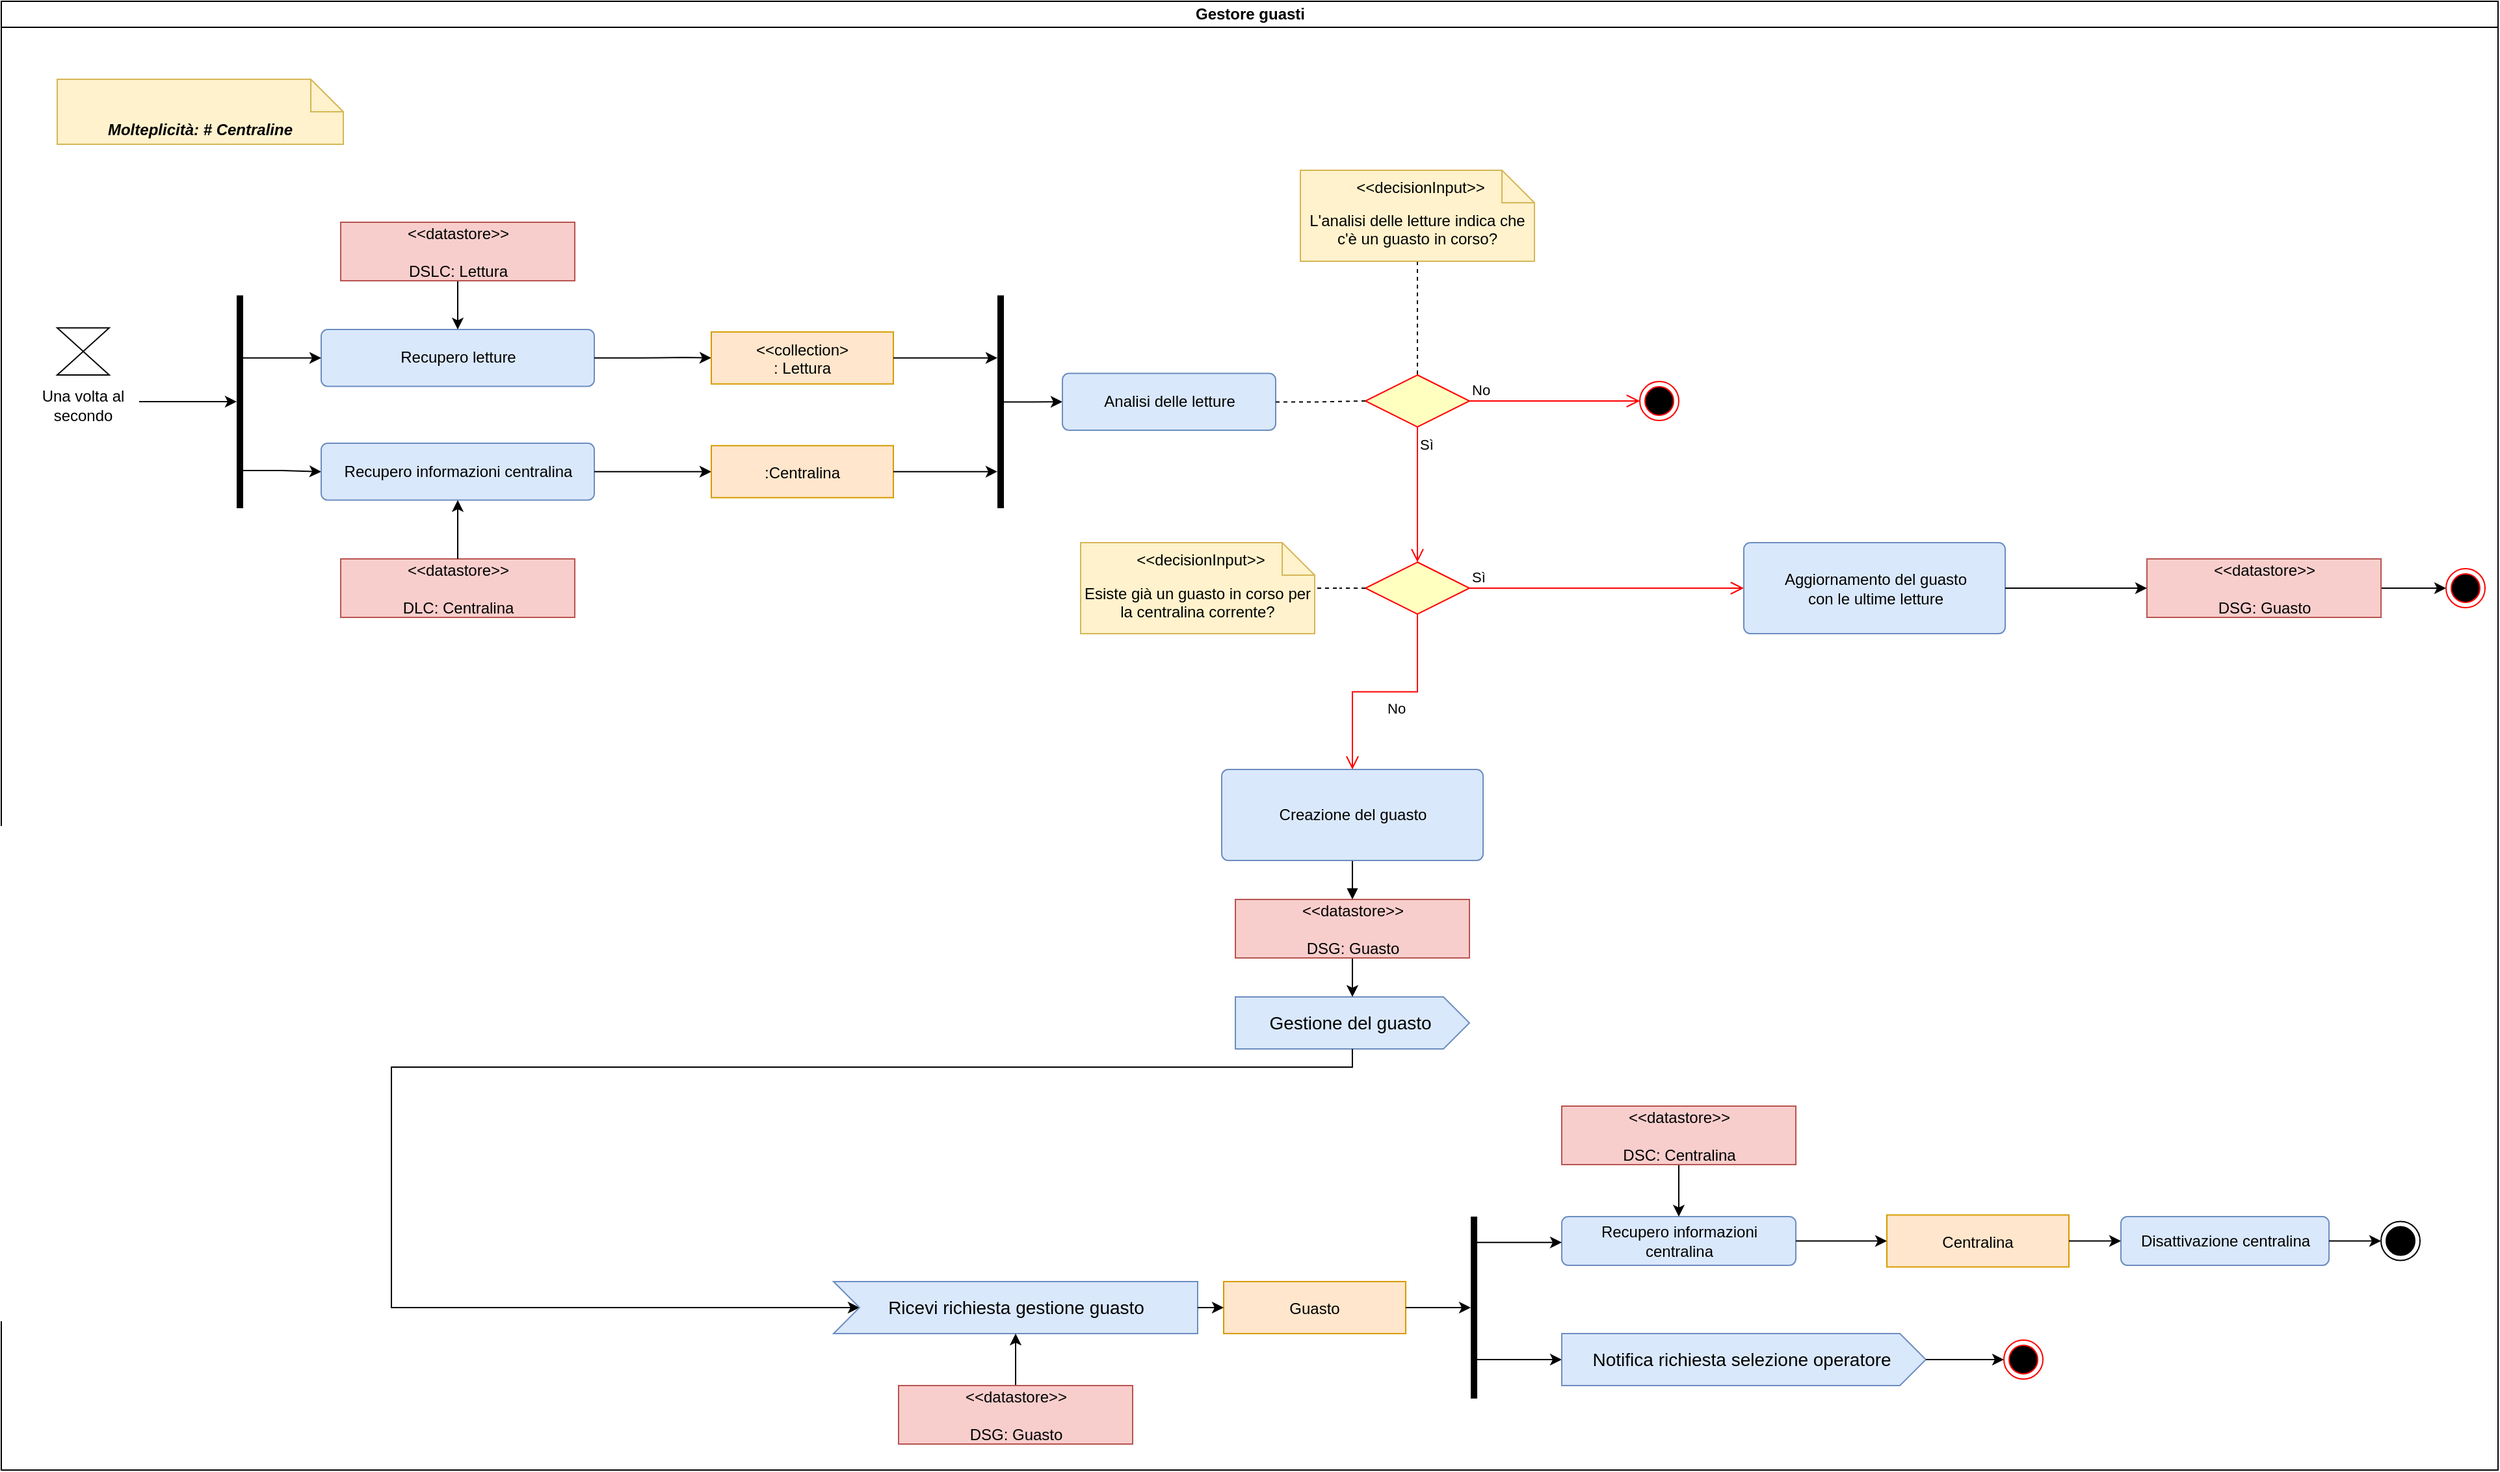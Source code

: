<mxfile version="20.3.0" type="device"><diagram id="prtHgNgQTEPvFCAcTncT" name="Page-1"><mxGraphModel dx="924" dy="2899" grid="1" gridSize="10" guides="1" tooltips="1" connect="1" arrows="1" fold="1" page="1" pageScale="1" pageWidth="827" pageHeight="1169" math="0" shadow="0"><root><mxCell id="0"/><mxCell id="1" parent="0"/><mxCell id="dNxyNK7c78bLwvsdeMH5-11" value="Gestore guasti" style="swimlane;html=1;startSize=20;horizontal=1;containerType=tree;glass=0;" parent="1" vertex="1"><mxGeometry x="20" y="-1149" width="1920" height="1130" as="geometry"/></mxCell><mxCell id="5extnensXVNufrZ29WrX-17" value="&lt;i&gt;&lt;b&gt;Molteplicità: # Centraline&lt;/b&gt;&lt;/i&gt;" style="shape=note2;boundedLbl=1;whiteSpace=wrap;html=1;size=25;verticalAlign=top;align=center;fillColor=#fff2cc;strokeColor=#d6b656;gradientColor=none;" parent="dNxyNK7c78bLwvsdeMH5-11" vertex="1"><mxGeometry x="43" y="60" width="220" height="50" as="geometry"/></mxCell><mxCell id="5extnensXVNufrZ29WrX-76" value="" style="shape=collate;whiteSpace=wrap;html=1;" parent="dNxyNK7c78bLwvsdeMH5-11" vertex="1"><mxGeometry x="43" y="251.25" width="40" height="36.25" as="geometry"/></mxCell><mxCell id="5extnensXVNufrZ29WrX-77" value="Una volta al secondo" style="text;html=1;strokeColor=none;fillColor=none;align=center;verticalAlign=middle;whiteSpace=wrap;rounded=0;" parent="dNxyNK7c78bLwvsdeMH5-11" vertex="1"><mxGeometry x="20" y="296.25" width="86" height="30" as="geometry"/></mxCell><mxCell id="5extnensXVNufrZ29WrX-79" value="Recupero letture" style="html=1;align=center;verticalAlign=middle;rounded=1;absoluteArcSize=1;arcSize=10;dashed=0;fillColor=#dae8fc;strokeColor=#6c8ebf;" parent="dNxyNK7c78bLwvsdeMH5-11" vertex="1"><mxGeometry x="246" y="252.5" width="210" height="43.75" as="geometry"/></mxCell><mxCell id="5extnensXVNufrZ29WrX-80" style="edgeStyle=orthogonalEdgeStyle;rounded=0;orthogonalLoop=1;jettySize=auto;html=1;entryX=0.5;entryY=0;entryDx=0;entryDy=0;" parent="dNxyNK7c78bLwvsdeMH5-11" source="5extnensXVNufrZ29WrX-81" target="5extnensXVNufrZ29WrX-79" edge="1"><mxGeometry relative="1" as="geometry"><mxPoint x="351" y="241.25" as="targetPoint"/><Array as="points"/></mxGeometry></mxCell><mxCell id="5extnensXVNufrZ29WrX-81" value="&amp;lt;&amp;lt;datastore&amp;gt;&amp;gt;&lt;br&gt;&lt;br&gt;DSLC: Lettura" style="text;html=1;align=center;verticalAlign=middle;dashed=0;fillColor=#f8cecc;strokeColor=#b85450;" parent="dNxyNK7c78bLwvsdeMH5-11" vertex="1"><mxGeometry x="261" y="170" width="180" height="45" as="geometry"/></mxCell><mxCell id="5extnensXVNufrZ29WrX-83" value="&amp;lt;&amp;lt;datastore&amp;gt;&amp;gt;&lt;br&gt;&lt;br&gt;DLC: Centralina" style="text;html=1;align=center;verticalAlign=middle;dashed=0;fillColor=#f8cecc;strokeColor=#b85450;" parent="dNxyNK7c78bLwvsdeMH5-11" vertex="1"><mxGeometry x="261" y="429" width="180" height="45" as="geometry"/></mxCell><mxCell id="5extnensXVNufrZ29WrX-84" style="edgeStyle=orthogonalEdgeStyle;rounded=0;orthogonalLoop=1;jettySize=auto;html=1;" parent="dNxyNK7c78bLwvsdeMH5-11" target="5extnensXVNufrZ29WrX-85" edge="1"><mxGeometry relative="1" as="geometry"><mxPoint x="106" y="308" as="sourcePoint"/><Array as="points"><mxPoint x="106" y="308"/></Array></mxGeometry></mxCell><mxCell id="5extnensXVNufrZ29WrX-85" value="" style="html=1;points=[];perimeter=orthogonalPerimeter;fillColor=#000000;strokeColor=none;" parent="dNxyNK7c78bLwvsdeMH5-11" vertex="1"><mxGeometry x="181" y="226.25" width="5" height="163.75" as="geometry"/></mxCell><mxCell id="5extnensXVNufrZ29WrX-78" style="edgeStyle=orthogonalEdgeStyle;rounded=0;orthogonalLoop=1;jettySize=auto;html=1;exitX=1;exitY=0.294;exitDx=0;exitDy=0;exitPerimeter=0;" parent="dNxyNK7c78bLwvsdeMH5-11" source="5extnensXVNufrZ29WrX-85" target="5extnensXVNufrZ29WrX-79" edge="1"><mxGeometry relative="1" as="geometry"/></mxCell><mxCell id="5extnensXVNufrZ29WrX-86" style="edgeStyle=orthogonalEdgeStyle;rounded=0;orthogonalLoop=1;jettySize=auto;html=1;exitX=1;exitY=0.823;exitDx=0;exitDy=0;exitPerimeter=0;" parent="dNxyNK7c78bLwvsdeMH5-11" source="5extnensXVNufrZ29WrX-85" target="5extnensXVNufrZ29WrX-87" edge="1"><mxGeometry relative="1" as="geometry"/></mxCell><mxCell id="5extnensXVNufrZ29WrX-87" value="Recupero informazioni centralina" style="html=1;align=center;verticalAlign=middle;rounded=1;absoluteArcSize=1;arcSize=10;dashed=0;fillColor=#dae8fc;strokeColor=#6c8ebf;" parent="dNxyNK7c78bLwvsdeMH5-11" vertex="1"><mxGeometry x="246" y="340" width="210" height="43.75" as="geometry"/></mxCell><mxCell id="5extnensXVNufrZ29WrX-82" style="edgeStyle=orthogonalEdgeStyle;rounded=0;orthogonalLoop=1;jettySize=auto;html=1;entryX=0.5;entryY=1;entryDx=0;entryDy=0;" parent="dNxyNK7c78bLwvsdeMH5-11" source="5extnensXVNufrZ29WrX-83" target="5extnensXVNufrZ29WrX-87" edge="1"><mxGeometry relative="1" as="geometry"/></mxCell><mxCell id="5extnensXVNufrZ29WrX-88" style="edgeStyle=orthogonalEdgeStyle;rounded=0;orthogonalLoop=1;jettySize=auto;html=1;entryX=0;entryY=0.5;entryDx=0;entryDy=0;exitX=1;exitY=0.5;exitDx=0;exitDy=0;" parent="dNxyNK7c78bLwvsdeMH5-11" source="5extnensXVNufrZ29WrX-79" target="5extnensXVNufrZ29WrX-90" edge="1"><mxGeometry relative="1" as="geometry"><mxPoint x="466" y="272.5" as="sourcePoint"/><Array as="points"><mxPoint x="491" y="274"/><mxPoint x="526" y="274"/><mxPoint x="526" y="272"/></Array></mxGeometry></mxCell><mxCell id="5extnensXVNufrZ29WrX-90" value="&lt;&lt;collection&gt;&#10;: Lettura" style="text;align=center;verticalAlign=middle;dashed=0;fillColor=#ffe6cc;strokeColor=#d79b00;" parent="dNxyNK7c78bLwvsdeMH5-11" vertex="1"><mxGeometry x="546" y="254.38" width="140" height="40" as="geometry"/></mxCell><mxCell id="5extnensXVNufrZ29WrX-91" style="edgeStyle=orthogonalEdgeStyle;rounded=0;orthogonalLoop=1;jettySize=auto;html=1;entryX=0;entryY=0.5;entryDx=0;entryDy=0;exitX=1;exitY=0.5;exitDx=0;exitDy=0;" parent="dNxyNK7c78bLwvsdeMH5-11" source="5extnensXVNufrZ29WrX-87" target="5extnensXVNufrZ29WrX-93" edge="1"><mxGeometry relative="1" as="geometry"><mxPoint x="476" y="362" as="sourcePoint"/><Array as="points"><mxPoint x="491" y="362"/><mxPoint x="526" y="361"/></Array></mxGeometry></mxCell><mxCell id="5extnensXVNufrZ29WrX-93" value=":Centralina" style="text;align=center;verticalAlign=middle;dashed=0;fillColor=#ffe6cc;strokeColor=#d79b00;" parent="dNxyNK7c78bLwvsdeMH5-11" vertex="1"><mxGeometry x="546" y="341.87" width="140" height="40" as="geometry"/></mxCell><mxCell id="5extnensXVNufrZ29WrX-94" style="edgeStyle=orthogonalEdgeStyle;rounded=0;orthogonalLoop=1;jettySize=auto;html=1;" parent="dNxyNK7c78bLwvsdeMH5-11" source="5extnensXVNufrZ29WrX-95" edge="1"><mxGeometry relative="1" as="geometry"><mxPoint x="816" y="308.125" as="targetPoint"/></mxGeometry></mxCell><mxCell id="5extnensXVNufrZ29WrX-95" value="" style="html=1;points=[];perimeter=orthogonalPerimeter;fillColor=#000000;strokeColor=none;" parent="dNxyNK7c78bLwvsdeMH5-11" vertex="1"><mxGeometry x="766" y="226.25" width="5" height="163.75" as="geometry"/></mxCell><mxCell id="5extnensXVNufrZ29WrX-89" style="edgeStyle=orthogonalEdgeStyle;rounded=0;orthogonalLoop=1;jettySize=auto;html=1;entryX=0;entryY=0.294;entryDx=0;entryDy=0;entryPerimeter=0;" parent="dNxyNK7c78bLwvsdeMH5-11" source="5extnensXVNufrZ29WrX-90" target="5extnensXVNufrZ29WrX-95" edge="1"><mxGeometry relative="1" as="geometry"/></mxCell><mxCell id="5extnensXVNufrZ29WrX-92" style="edgeStyle=orthogonalEdgeStyle;rounded=0;orthogonalLoop=1;jettySize=auto;html=1;entryX=0;entryY=0.828;entryDx=0;entryDy=0;entryPerimeter=0;" parent="dNxyNK7c78bLwvsdeMH5-11" source="5extnensXVNufrZ29WrX-93" target="5extnensXVNufrZ29WrX-95" edge="1"><mxGeometry relative="1" as="geometry"/></mxCell><mxCell id="5extnensXVNufrZ29WrX-97" value="Analisi delle letture" style="html=1;align=center;verticalAlign=middle;rounded=1;absoluteArcSize=1;arcSize=10;dashed=0;fillColor=#dae8fc;strokeColor=#6c8ebf;" parent="dNxyNK7c78bLwvsdeMH5-11" vertex="1"><mxGeometry x="816" y="286.25" width="164" height="43.75" as="geometry"/></mxCell><mxCell id="5extnensXVNufrZ29WrX-98" value="" style="rhombus;whiteSpace=wrap;html=1;fillColor=#ffffc0;strokeColor=#ff0000;" parent="dNxyNK7c78bLwvsdeMH5-11" vertex="1"><mxGeometry x="1049" y="287.5" width="80" height="40" as="geometry"/></mxCell><mxCell id="5extnensXVNufrZ29WrX-96" style="edgeStyle=orthogonalEdgeStyle;rounded=0;orthogonalLoop=1;jettySize=auto;html=1;entryX=0;entryY=0.5;entryDx=0;entryDy=0;dashed=1;endArrow=none;endFill=0;" parent="dNxyNK7c78bLwvsdeMH5-11" source="5extnensXVNufrZ29WrX-97" target="5extnensXVNufrZ29WrX-98" edge="1"><mxGeometry relative="1" as="geometry"/></mxCell><mxCell id="5extnensXVNufrZ29WrX-99" value="No" style="edgeStyle=orthogonalEdgeStyle;html=1;align=left;verticalAlign=bottom;endArrow=open;endSize=8;strokeColor=#ff0000;rounded=0;" parent="dNxyNK7c78bLwvsdeMH5-11" source="5extnensXVNufrZ29WrX-98" target="5extnensXVNufrZ29WrX-104" edge="1"><mxGeometry x="-1" relative="1" as="geometry"><mxPoint x="1250" y="306.25" as="targetPoint"/><Array as="points"><mxPoint x="1220" y="307"/><mxPoint x="1220" y="307"/></Array></mxGeometry></mxCell><mxCell id="5extnensXVNufrZ29WrX-100" value="Sì" style="edgeStyle=orthogonalEdgeStyle;html=1;align=left;verticalAlign=top;endArrow=open;endSize=8;strokeColor=#ff0000;rounded=0;entryX=0.5;entryY=0;entryDx=0;entryDy=0;" parent="dNxyNK7c78bLwvsdeMH5-11" source="5extnensXVNufrZ29WrX-98" target="5extnensXVNufrZ29WrX-107" edge="1"><mxGeometry x="-1" relative="1" as="geometry"><mxPoint x="1089" y="421" as="targetPoint"/></mxGeometry></mxCell><mxCell id="5extnensXVNufrZ29WrX-101" style="edgeStyle=orthogonalEdgeStyle;rounded=0;orthogonalLoop=1;jettySize=auto;html=1;exitX=0.5;exitY=1;exitDx=0;exitDy=0;exitPerimeter=0;entryX=0.5;entryY=0;entryDx=0;entryDy=0;endArrow=none;endFill=0;dashed=1;" parent="dNxyNK7c78bLwvsdeMH5-11" source="5extnensXVNufrZ29WrX-102" target="5extnensXVNufrZ29WrX-98" edge="1"><mxGeometry relative="1" as="geometry"/></mxCell><mxCell id="5extnensXVNufrZ29WrX-102" value="L'analisi delle letture indica che c'è un guasto in corso?" style="shape=note2;boundedLbl=1;whiteSpace=wrap;html=1;size=25;verticalAlign=top;align=center;fillColor=#fff2cc;strokeColor=#d6b656;" parent="dNxyNK7c78bLwvsdeMH5-11" vertex="1"><mxGeometry x="999" y="130" width="180" height="70" as="geometry"/></mxCell><mxCell id="5extnensXVNufrZ29WrX-103" value="&lt;&lt;decisionInput&gt;&gt;" style="resizeWidth=1;part=1;strokeColor=none;fillColor=none;align=center;spacingLeft=5;" parent="5extnensXVNufrZ29WrX-102" vertex="1"><mxGeometry width="180" height="25" relative="1" as="geometry"/></mxCell><mxCell id="5extnensXVNufrZ29WrX-104" value="" style="ellipse;html=1;shape=endState;fillColor=#000000;strokeColor=#ff0000;" parent="dNxyNK7c78bLwvsdeMH5-11" vertex="1"><mxGeometry x="1260" y="292.5" width="30" height="30" as="geometry"/></mxCell><mxCell id="5extnensXVNufrZ29WrX-107" value="" style="rhombus;whiteSpace=wrap;html=1;fillColor=#ffffc0;strokeColor=#ff0000;" parent="dNxyNK7c78bLwvsdeMH5-11" vertex="1"><mxGeometry x="1049" y="431.5" width="80" height="40" as="geometry"/></mxCell><mxCell id="5extnensXVNufrZ29WrX-108" value="Sì" style="edgeStyle=orthogonalEdgeStyle;html=1;align=left;verticalAlign=bottom;endArrow=open;endSize=8;strokeColor=#ff0000;rounded=0;" parent="dNxyNK7c78bLwvsdeMH5-11" source="5extnensXVNufrZ29WrX-107" target="5extnensXVNufrZ29WrX-115" edge="1"><mxGeometry x="-1" relative="1" as="geometry"><mxPoint x="1229" y="591" as="targetPoint"/><Array as="points"/></mxGeometry></mxCell><mxCell id="5extnensXVNufrZ29WrX-109" style="edgeStyle=orthogonalEdgeStyle;rounded=0;orthogonalLoop=1;jettySize=auto;html=1;startArrow=none;startFill=0;endArrow=none;endFill=0;dashed=1;exitX=0;exitY=0.5;exitDx=0;exitDy=0;" parent="dNxyNK7c78bLwvsdeMH5-11" source="5extnensXVNufrZ29WrX-107" target="5extnensXVNufrZ29WrX-110" edge="1"><mxGeometry relative="1" as="geometry"/></mxCell><mxCell id="5extnensXVNufrZ29WrX-110" value="Esiste già un guasto in corso per la centralina corrente?" style="shape=note2;boundedLbl=1;whiteSpace=wrap;html=1;size=25;verticalAlign=top;align=center;fillColor=#fff2cc;strokeColor=#d6b656;" parent="dNxyNK7c78bLwvsdeMH5-11" vertex="1"><mxGeometry x="830" y="416.5" width="180" height="70" as="geometry"/></mxCell><mxCell id="5extnensXVNufrZ29WrX-111" value="&lt;&lt;decisionInput&gt;&gt;" style="resizeWidth=1;part=1;strokeColor=none;fillColor=none;align=center;spacingLeft=5;" parent="5extnensXVNufrZ29WrX-110" vertex="1"><mxGeometry width="180" height="25" relative="1" as="geometry"/></mxCell><mxCell id="5extnensXVNufrZ29WrX-194" style="edgeStyle=orthogonalEdgeStyle;rounded=0;orthogonalLoop=1;jettySize=auto;html=1;" parent="dNxyNK7c78bLwvsdeMH5-11" source="5extnensXVNufrZ29WrX-113" target="5extnensXVNufrZ29WrX-117" edge="1"><mxGeometry relative="1" as="geometry"/></mxCell><mxCell id="5extnensXVNufrZ29WrX-113" value="&amp;lt;&amp;lt;datastore&amp;gt;&amp;gt;&lt;br&gt;&lt;br&gt;DSG: Guasto" style="text;html=1;align=center;verticalAlign=middle;dashed=0;fillColor=#f8cecc;strokeColor=#b85450;" parent="dNxyNK7c78bLwvsdeMH5-11" vertex="1"><mxGeometry x="1650" y="429" width="180" height="45" as="geometry"/></mxCell><mxCell id="5extnensXVNufrZ29WrX-115" value="Aggiornamento&amp;nbsp;del guasto &lt;br&gt;con le ultime letture" style="html=1;align=center;verticalAlign=middle;rounded=1;absoluteArcSize=1;arcSize=10;dashed=0;fillColor=#dae8fc;strokeColor=#6c8ebf;" parent="dNxyNK7c78bLwvsdeMH5-11" vertex="1"><mxGeometry x="1340" y="416.5" width="201" height="70" as="geometry"/></mxCell><mxCell id="5extnensXVNufrZ29WrX-116" style="edgeStyle=orthogonalEdgeStyle;rounded=0;orthogonalLoop=1;jettySize=auto;html=1;exitX=0.5;exitY=1;exitDx=0;exitDy=0;dashed=1;startArrow=none;startFill=0;endArrow=none;endFill=0;" parent="dNxyNK7c78bLwvsdeMH5-11" source="5extnensXVNufrZ29WrX-113" target="5extnensXVNufrZ29WrX-113" edge="1"><mxGeometry relative="1" as="geometry"/></mxCell><mxCell id="5extnensXVNufrZ29WrX-117" value="" style="ellipse;html=1;shape=endState;fillColor=#000000;strokeColor=#ff0000;" parent="dNxyNK7c78bLwvsdeMH5-11" vertex="1"><mxGeometry x="1880" y="436.5" width="30" height="30" as="geometry"/></mxCell><mxCell id="5extnensXVNufrZ29WrX-118" value="Gestione del guasto&amp;nbsp;" style="html=1;shape=mxgraph.infographic.ribbonSimple;notch1=0;notch2=20;align=center;verticalAlign=middle;fontSize=14;fontStyle=0;fillColor=#dae8fc;strokeColor=#6c8ebf;" parent="dNxyNK7c78bLwvsdeMH5-11" vertex="1"><mxGeometry x="949" y="766" width="180" height="40" as="geometry"/></mxCell><mxCell id="5extnensXVNufrZ29WrX-119" style="edgeStyle=orthogonalEdgeStyle;rounded=0;orthogonalLoop=1;jettySize=auto;html=1;startArrow=classic;startFill=1;endArrow=none;endFill=0;entryX=0.5;entryY=1;entryDx=0;entryDy=0;" parent="dNxyNK7c78bLwvsdeMH5-11" source="5extnensXVNufrZ29WrX-118" target="5extnensXVNufrZ29WrX-120" edge="1"><mxGeometry relative="1" as="geometry"/></mxCell><mxCell id="5extnensXVNufrZ29WrX-120" value="&amp;lt;&amp;lt;datastore&amp;gt;&amp;gt;&lt;br&gt;&lt;br&gt;DSG: Guasto" style="text;html=1;align=center;verticalAlign=middle;dashed=0;fillColor=#f8cecc;strokeColor=#b85450;" parent="dNxyNK7c78bLwvsdeMH5-11" vertex="1"><mxGeometry x="949" y="691" width="180" height="45" as="geometry"/></mxCell><mxCell id="5extnensXVNufrZ29WrX-121" style="edgeStyle=orthogonalEdgeStyle;rounded=0;orthogonalLoop=1;jettySize=auto;html=1;startArrow=block;startFill=1;endArrow=none;endFill=0;exitX=0.5;exitY=0;exitDx=0;exitDy=0;" parent="dNxyNK7c78bLwvsdeMH5-11" source="5extnensXVNufrZ29WrX-120" target="5extnensXVNufrZ29WrX-122" edge="1"><mxGeometry relative="1" as="geometry"/></mxCell><mxCell id="5extnensXVNufrZ29WrX-122" value="Creazione del guasto" style="html=1;align=center;verticalAlign=middle;rounded=1;absoluteArcSize=1;arcSize=10;dashed=0;fillColor=#dae8fc;strokeColor=#6c8ebf;" parent="dNxyNK7c78bLwvsdeMH5-11" vertex="1"><mxGeometry x="938.5" y="591" width="201" height="70" as="geometry"/></mxCell><mxCell id="5extnensXVNufrZ29WrX-123" value="No" style="edgeStyle=orthogonalEdgeStyle;html=1;align=left;verticalAlign=top;endArrow=open;endSize=8;strokeColor=#ff0000;rounded=0;entryX=0.5;entryY=0;entryDx=0;entryDy=0;" parent="dNxyNK7c78bLwvsdeMH5-11" source="5extnensXVNufrZ29WrX-107" target="5extnensXVNufrZ29WrX-122" edge="1"><mxGeometry relative="1" as="geometry"><mxPoint x="1040" y="621" as="targetPoint"/><mxPoint x="1089" y="471.5" as="sourcePoint"/></mxGeometry></mxCell><mxCell id="5extnensXVNufrZ29WrX-124" style="edgeStyle=orthogonalEdgeStyle;rounded=0;orthogonalLoop=1;jettySize=auto;html=1;startArrow=classic;startFill=1;endArrow=none;endFill=0;exitX=0;exitY=0;exitDx=20;exitDy=20;exitPerimeter=0;" parent="dNxyNK7c78bLwvsdeMH5-11" source="5extnensXVNufrZ29WrX-164" edge="1"><mxGeometry relative="1" as="geometry"><mxPoint x="1038.966" y="806.0" as="targetPoint"/><mxPoint x="360" y="900" as="sourcePoint"/><Array as="points"><mxPoint x="300" y="1005"/><mxPoint x="300" y="820"/><mxPoint x="1039" y="820"/></Array></mxGeometry></mxCell><mxCell id="5extnensXVNufrZ29WrX-164" value="Ricevi richiesta gestione guasto" style="html=1;shape=mxgraph.infographic.ribbonSimple;notch1=20;notch2=0;align=center;verticalAlign=middle;fontSize=14;fontStyle=0;flipH=1;fillColor=#dae8fc;strokeColor=#6c8ebf;direction=west;" parent="dNxyNK7c78bLwvsdeMH5-11" vertex="1"><mxGeometry x="640" y="985" width="280" height="40" as="geometry"/></mxCell><mxCell id="5extnensXVNufrZ29WrX-168" value="Guasto" style="text;align=center;verticalAlign=middle;dashed=0;fillColor=#ffe6cc;strokeColor=#d79b00;" parent="dNxyNK7c78bLwvsdeMH5-11" vertex="1"><mxGeometry x="940" y="985" width="140" height="40" as="geometry"/></mxCell><mxCell id="5extnensXVNufrZ29WrX-163" style="edgeStyle=orthogonalEdgeStyle;rounded=0;orthogonalLoop=1;jettySize=auto;html=1;exitX=1;exitY=0.5;exitDx=0;exitDy=0;exitPerimeter=0;entryX=0;entryY=0.5;entryDx=0;entryDy=0;" parent="dNxyNK7c78bLwvsdeMH5-11" source="5extnensXVNufrZ29WrX-164" target="5extnensXVNufrZ29WrX-168" edge="1"><mxGeometry relative="1" as="geometry"/></mxCell><mxCell id="5extnensXVNufrZ29WrX-171" value="Recupero informazioni &lt;br&gt;centralina" style="html=1;align=center;verticalAlign=middle;rounded=1;absoluteArcSize=1;arcSize=10;dashed=0;fillColor=#dae8fc;strokeColor=#6c8ebf;" parent="dNxyNK7c78bLwvsdeMH5-11" vertex="1"><mxGeometry x="1200" y="935" width="180" height="37.5" as="geometry"/></mxCell><mxCell id="5extnensXVNufrZ29WrX-172" style="edgeStyle=orthogonalEdgeStyle;rounded=0;orthogonalLoop=1;jettySize=auto;html=1;exitX=0.5;exitY=1;exitDx=0;exitDy=0;entryX=0.5;entryY=0;entryDx=0;entryDy=0;" parent="dNxyNK7c78bLwvsdeMH5-11" source="5extnensXVNufrZ29WrX-173" target="5extnensXVNufrZ29WrX-171" edge="1"><mxGeometry relative="1" as="geometry"/></mxCell><mxCell id="5extnensXVNufrZ29WrX-173" value="&amp;lt;&amp;lt;datastore&amp;gt;&amp;gt;&lt;br&gt;&lt;br&gt;DSC: Centralina" style="text;html=1;align=center;verticalAlign=middle;dashed=0;fillColor=#f8cecc;strokeColor=#b85450;" parent="dNxyNK7c78bLwvsdeMH5-11" vertex="1"><mxGeometry x="1200" y="850" width="180" height="45" as="geometry"/></mxCell><mxCell id="5extnensXVNufrZ29WrX-174" style="edgeStyle=orthogonalEdgeStyle;rounded=0;orthogonalLoop=1;jettySize=auto;html=1;exitX=0.5;exitY=0;exitDx=0;exitDy=0;entryX=0;entryY=0;entryDx=140;entryDy=0;entryPerimeter=0;" parent="dNxyNK7c78bLwvsdeMH5-11" source="5extnensXVNufrZ29WrX-175" target="5extnensXVNufrZ29WrX-164" edge="1"><mxGeometry relative="1" as="geometry"/></mxCell><mxCell id="5extnensXVNufrZ29WrX-175" value="&amp;lt;&amp;lt;datastore&amp;gt;&amp;gt;&lt;br&gt;&lt;br&gt;DSG: Guasto" style="text;html=1;align=center;verticalAlign=middle;dashed=0;fillColor=#f8cecc;strokeColor=#b85450;" parent="dNxyNK7c78bLwvsdeMH5-11" vertex="1"><mxGeometry x="690" y="1065" width="180" height="45" as="geometry"/></mxCell><mxCell id="5extnensXVNufrZ29WrX-179" value="" style="html=1;points=[];perimeter=orthogonalPerimeter;fillColor=#000000;strokeColor=none;" parent="dNxyNK7c78bLwvsdeMH5-11" vertex="1"><mxGeometry x="1130" y="935" width="5" height="140" as="geometry"/></mxCell><mxCell id="5extnensXVNufrZ29WrX-167" style="edgeStyle=orthogonalEdgeStyle;rounded=0;orthogonalLoop=1;jettySize=auto;html=1;" parent="dNxyNK7c78bLwvsdeMH5-11" source="5extnensXVNufrZ29WrX-168" target="5extnensXVNufrZ29WrX-179" edge="1"><mxGeometry relative="1" as="geometry"><mxPoint x="1130" y="1005" as="targetPoint"/></mxGeometry></mxCell><mxCell id="5extnensXVNufrZ29WrX-169" style="edgeStyle=orthogonalEdgeStyle;rounded=0;orthogonalLoop=1;jettySize=auto;html=1;exitX=0.88;exitY=0.142;exitDx=0;exitDy=0;exitPerimeter=0;" parent="dNxyNK7c78bLwvsdeMH5-11" source="5extnensXVNufrZ29WrX-179" target="5extnensXVNufrZ29WrX-171" edge="1"><mxGeometry relative="1" as="geometry"><Array as="points"><mxPoint x="1160" y="955"/><mxPoint x="1160" y="955"/></Array></mxGeometry></mxCell><mxCell id="5extnensXVNufrZ29WrX-181" value="Centralina" style="text;align=center;verticalAlign=middle;dashed=0;fillColor=#ffe6cc;strokeColor=#d79b00;" parent="dNxyNK7c78bLwvsdeMH5-11" vertex="1"><mxGeometry x="1450" y="933.75" width="140" height="40" as="geometry"/></mxCell><mxCell id="5extnensXVNufrZ29WrX-170" style="edgeStyle=orthogonalEdgeStyle;rounded=0;orthogonalLoop=1;jettySize=auto;html=1;" parent="dNxyNK7c78bLwvsdeMH5-11" source="5extnensXVNufrZ29WrX-171" target="5extnensXVNufrZ29WrX-181" edge="1"><mxGeometry relative="1" as="geometry"><mxPoint x="1350" y="953.75" as="targetPoint"/></mxGeometry></mxCell><mxCell id="5extnensXVNufrZ29WrX-183" value="Disattivazione centralina" style="html=1;align=center;verticalAlign=middle;rounded=1;absoluteArcSize=1;arcSize=10;dashed=0;fillColor=#dae8fc;strokeColor=#6c8ebf;" parent="dNxyNK7c78bLwvsdeMH5-11" vertex="1"><mxGeometry x="1630" y="935" width="160" height="37.5" as="geometry"/></mxCell><mxCell id="5extnensXVNufrZ29WrX-180" style="edgeStyle=orthogonalEdgeStyle;rounded=0;orthogonalLoop=1;jettySize=auto;html=1;exitX=1;exitY=0.5;exitDx=0;exitDy=0;entryX=0;entryY=0.5;entryDx=0;entryDy=0;" parent="dNxyNK7c78bLwvsdeMH5-11" source="5extnensXVNufrZ29WrX-181" target="5extnensXVNufrZ29WrX-183" edge="1"><mxGeometry relative="1" as="geometry"><mxPoint x="1550" y="954" as="targetPoint"/></mxGeometry></mxCell><mxCell id="5extnensXVNufrZ29WrX-184" value="" style="ellipse;html=1;shape=endState;fillColor=strokeColor;" parent="dNxyNK7c78bLwvsdeMH5-11" vertex="1"><mxGeometry x="1830" y="938.75" width="30" height="30" as="geometry"/></mxCell><mxCell id="5extnensXVNufrZ29WrX-182" style="edgeStyle=orthogonalEdgeStyle;rounded=0;orthogonalLoop=1;jettySize=auto;html=1;exitX=1;exitY=0.5;exitDx=0;exitDy=0;entryX=0;entryY=0.5;entryDx=0;entryDy=0;" parent="dNxyNK7c78bLwvsdeMH5-11" source="5extnensXVNufrZ29WrX-183" target="5extnensXVNufrZ29WrX-184" edge="1"><mxGeometry relative="1" as="geometry"><mxPoint x="1740" y="954" as="targetPoint"/></mxGeometry></mxCell><mxCell id="5extnensXVNufrZ29WrX-185" style="edgeStyle=orthogonalEdgeStyle;rounded=0;orthogonalLoop=1;jettySize=auto;html=1;exitX=0;exitY=0.786;exitDx=0;exitDy=0;exitPerimeter=0;" parent="dNxyNK7c78bLwvsdeMH5-11" source="5extnensXVNufrZ29WrX-179" target="5extnensXVNufrZ29WrX-186" edge="1"><mxGeometry relative="1" as="geometry"><Array as="points"><mxPoint x="1160" y="1045"/><mxPoint x="1160" y="1045"/></Array></mxGeometry></mxCell><mxCell id="5extnensXVNufrZ29WrX-186" value="Notifica richiesta selezione operatore&amp;nbsp;" style="html=1;shape=mxgraph.infographic.ribbonSimple;notch1=0;notch2=20;align=center;verticalAlign=middle;fontSize=14;fontStyle=0;fillColor=#dae8fc;strokeColor=#6c8ebf;" parent="dNxyNK7c78bLwvsdeMH5-11" vertex="1"><mxGeometry x="1200" y="1025" width="280" height="40" as="geometry"/></mxCell><mxCell id="5extnensXVNufrZ29WrX-187" style="edgeStyle=orthogonalEdgeStyle;rounded=0;orthogonalLoop=1;jettySize=auto;html=1;startArrow=classic;startFill=1;endArrow=none;endFill=0;exitX=0;exitY=0.5;exitDx=0;exitDy=0;entryX=1;entryY=0.5;entryDx=0;entryDy=0;entryPerimeter=0;" parent="dNxyNK7c78bLwvsdeMH5-11" source="5extnensXVNufrZ29WrX-188" target="5extnensXVNufrZ29WrX-186" edge="1"><mxGeometry relative="1" as="geometry"><mxPoint x="1289.966" y="1065" as="targetPoint"/><mxPoint x="1290" y="1120" as="sourcePoint"/></mxGeometry></mxCell><mxCell id="5extnensXVNufrZ29WrX-188" value="" style="ellipse;html=1;shape=endState;fillColor=#000000;strokeColor=#ff0000;" parent="dNxyNK7c78bLwvsdeMH5-11" vertex="1"><mxGeometry x="1540" y="1030" width="30" height="30" as="geometry"/></mxCell><mxCell id="5extnensXVNufrZ29WrX-191" style="edgeStyle=orthogonalEdgeStyle;rounded=0;orthogonalLoop=1;jettySize=auto;html=1;entryX=0;entryY=0.5;entryDx=0;entryDy=0;" parent="dNxyNK7c78bLwvsdeMH5-11" source="5extnensXVNufrZ29WrX-115" target="5extnensXVNufrZ29WrX-113" edge="1"><mxGeometry relative="1" as="geometry"><mxPoint x="1570" y="451.5" as="targetPoint"/></mxGeometry></mxCell></root></mxGraphModel></diagram></mxfile>